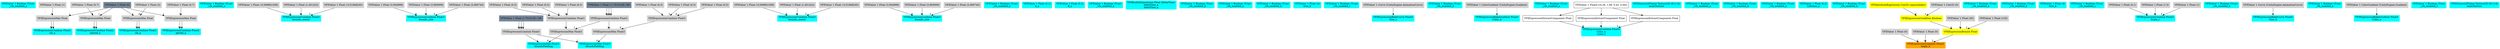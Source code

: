 digraph G {
node0 [shape="box" color="cyan" style="filled" label="VFXValue`1 Boolean (True)
_vfx_enabled_a"]
node1 [shape="box" color="cyan" style="filled" label="VFXExpressionCombine Float2
nb_a"]
node2 [shape="box" color="lightgray" style="filled" label="VFXExpressionMax Float"]
node3 [shape="box" color="lightgray" style="filled" label="VFXValue`1 Float (1)"]
node4 [shape="box" color="lightslategray" style="filled" label="VFXValue`1 Float (0)"]
node5 [shape="box" color="cyan" style="filled" label="VFXExpressionCombine Float2
period_a"]
node6 [shape="box" color="lightgray" style="filled" label="VFXExpressionMax Float"]
node7 [shape="box" color="lightgray" style="filled" label="VFXValue`1 Float (0,7)"]
node8 [shape="box" color="cyan" style="filled" label="VFXValue`1 Boolean (True)
_vfx_enabled_a"]
node9 [shape="box" color="cyan" style="filled" label="VFXExpressionCombine Float2
nb_a"]
node10 [shape="box" color="lightgray" style="filled" label="VFXExpressionMax Float"]
node11 [shape="box" color="lightgray" style="filled" label="VFXValue`1 Float (2)"]
node12 [shape="box" color="cyan" style="filled" label="VFXExpressionCombine Float2
period_a"]
node13 [shape="box" color="lightgray" style="filled" label="VFXExpressionMax Float"]
node14 [shape="box" color="lightgray" style="filled" label="VFXValue`1 Float (0,7)"]
node15 [shape="box" color="cyan" style="filled" label="VFXExpressionCombine Float3
bounds_center"]
node16 [shape="box" color="lightgray" style="filled" label="VFXValue`1 Float (-0,008661509)"]
node17 [shape="box" color="lightgray" style="filled" label="VFXValue`1 Float (1,401422)"]
node18 [shape="box" color="lightgray" style="filled" label="VFXValue`1 Float (-0,01848245)"]
node19 [shape="box" color="cyan" style="filled" label="VFXExpressionCombine Float3
bounds_size"]
node20 [shape="box" color="lightgray" style="filled" label="VFXValue`1 Float (3,004998)"]
node21 [shape="box" color="lightgray" style="filled" label="VFXValue`1 Float (3,960069)"]
node22 [shape="box" color="lightgray" style="filled" label="VFXValue`1 Float (3,060745)"]
node23 [shape="box" color="cyan" style="filled" label="VFXExpressionMin Float3
boundsPadding"]
node24 [shape="box" color="lightgray" style="filled" label="VFXExpressionMax Float3"]
node25 [shape="box" color="lightgray" style="filled" label="VFXExpressionCombine Float3"]
node26 [shape="box" color="lightgray" style="filled" label="VFXValue`1 Float (0,5)"]
node27 [shape="box" color="lightgray" style="filled" label="VFXValue`1 Float (0,5)"]
node28 [shape="box" color="lightgray" style="filled" label="VFXValue`1 Float (0,5)"]
node29 [shape="box" color="lightgray" style="filled" label="VFXExpressionCombine Float3"]
node30 [shape="box" color="lightslategray" style="filled" label="VFXValue`1 Float (-1,701412E+38)"]
node31 [shape="box" color="lightgray" style="filled" label="VFXExpressionCombine Float3"]
node32 [shape="box" color="lightslategray" style="filled" label="VFXValue`1 Float (1,701412E+38)"]
node33 [shape="box" color="cyan" style="filled" label="VFXExpressionCombine Float3
bounds_center"]
node34 [shape="box" color="lightgray" style="filled" label="VFXValue`1 Float (-0,008661509)"]
node35 [shape="box" color="lightgray" style="filled" label="VFXValue`1 Float (1,401422)"]
node36 [shape="box" color="lightgray" style="filled" label="VFXValue`1 Float (-0,01848245)"]
node37 [shape="box" color="cyan" style="filled" label="VFXExpressionCombine Float3
bounds_size"]
node38 [shape="box" color="lightgray" style="filled" label="VFXValue`1 Float (3,004998)"]
node39 [shape="box" color="lightgray" style="filled" label="VFXValue`1 Float (3,960069)"]
node40 [shape="box" color="lightgray" style="filled" label="VFXValue`1 Float (3,060745)"]
node41 [shape="box" color="cyan" style="filled" label="VFXExpressionMin Float3
boundsPadding"]
node42 [shape="box" color="lightgray" style="filled" label="VFXExpressionMax Float3"]
node43 [shape="box" color="lightgray" style="filled" label="VFXExpressionCombine Float3"]
node44 [shape="box" color="lightgray" style="filled" label="VFXValue`1 Float (0,5)"]
node45 [shape="box" color="lightgray" style="filled" label="VFXValue`1 Float (0,5)"]
node46 [shape="box" color="lightgray" style="filled" label="VFXValue`1 Float (0,5)"]
node47 [shape="box" color="cyan" style="filled" label="VFXValue`1 Boolean (True)
_vfx_enabled_a"]
node48 [shape="box" color="cyan" style="filled" label="VFXValue`1 Float (0,1)
A_a"]
node49 [shape="box" color="cyan" style="filled" label="VFXValue`1 Float (0,2)
B_a"]
node50 [shape="box" color="cyan" style="filled" label="VFXValue`1 Boolean (True)
_vfx_enabled_a"]
node51 [shape="box" color="cyan" style="filled" label="VFXBuiltInExpression Float (DeltaTime)
deltaTime_a
deltaTime_a"]
node52 [shape="box" color="cyan" style="filled" label="VFXValue`1 Boolean (True)
_vfx_enabled_b"]
node53 [shape="box" color="cyan" style="filled" label="VFXValue`1 Boolean (True)
_vfx_enabled_a"]
node54 [shape="box" color="cyan" style="filled" label="VFXValue`1 Boolean (True)
_vfx_enabled_b"]
node55 [shape="box" color="cyan" style="filled" label="VFXValue`1 Float (4)
Size_b"]
node56 [shape="box" color="cyan" style="filled" label="VFXValue`1 Boolean (True)
_vfx_enabled_c"]
node57 [shape="box" color="cyan" style="filled" label="VFXExpressionBakeCurve Float4
Size_c"]
node58 [shape="box" color="lightgray" style="filled" label="VFXValue`1 Curve (UnityEngine.AnimationCurve)"]
node59 [shape="box" color="cyan" style="filled" label="VFXValue`1 Boolean (True)
_vfx_enabled_d"]
node60 [shape="box" color="cyan" style="filled" label="VFXExpressionBakeGradient Float3
Color_d"]
node61 [shape="box" color="lightgray" style="filled" label="VFXValue`1 ColorGradient (UnityEngine.Gradient)"]
node62 [shape="box" color="cyan" style="filled" label="VFXValue`1 Boolean (True)
_vfx_enabled_e"]
node63 [shape="box" color="cyan" style="filled" label="VFXExpressionCombine Float3
Color_e
Color_f"]
node64 [shape="box" label="VFXExpressionExtractComponent Float"]
node65 [shape="box" label="VFXValue`1 Float4 ((4.28, 1.99, 0.42, 0.00))"]
node66 [shape="box" label="VFXExpressionExtractComponent Float"]
node67 [shape="box" label="VFXExpressionExtractComponent Float"]
node68 [shape="box" color="cyan" style="filled" label="VFXTexture2DValue Texture2D (81114)
mainTexture"]
node69 [shape="box" color="cyan" style="filled" label="VFXValue`1 Boolean (True)
_vfx_enabled_a"]
node70 [shape="box" color="cyan" style="filled" label="VFXValue`1 Boolean (True)
_vfx_enabled_b"]
node71 [shape="box" color="cyan" style="filled" label="VFXValue`1 Boolean (True)
_vfx_enabled_a"]
node72 [shape="box" color="cyan" style="filled" label="VFXValue`1 Float (0,2)
Lifetime_a"]
node73 [shape="box" color="cyan" style="filled" label="VFXValue`1 Boolean (True)
_vfx_enabled_b"]
node74 [shape="box" color="orange" style="filled" label="VFXExpressionCombine Float3
Angle_b"]
node75 [shape="box" color="lightgray" style="filled" label="VFXValue`1 Float (0)"]
node76 [shape="box" color="lightgray" style="filled" label="VFXValue`1 Float (0)"]
node77 [shape="box" color="yellow" style="filled" label="VFXExpressionBranch Float"]
node78 [shape="box" color="yellow" style="filled" label="VFXExpressionCondition Boolean"]
node79 [shape="box" color="yellow" style="filled" label="VFXAttributeExpression Uint32 (spawnIndex)"]
node80 [shape="box" color="lightgray" style="filled" label="VFXValue`1 Uint32 (0)"]
node81 [shape="box" color="lightgray" style="filled" label="VFXValue`1 Float (45)"]
node82 [shape="box" color="lightgray" style="filled" label="VFXValue`1 Float (135)"]
node83 [shape="box" color="cyan" style="filled" label="VFXValue`1 Boolean (True)
_vfx_enabled_a"]
node84 [shape="box" color="cyan" style="filled" label="VFXValue`1 Boolean (True)
_vfx_enabled_b"]
node85 [shape="box" color="cyan" style="filled" label="VFXValue`1 Float (4)
Size_b"]
node86 [shape="box" color="cyan" style="filled" label="VFXValue`1 Boolean (True)
_vfx_enabled_c"]
node87 [shape="box" color="cyan" style="filled" label="VFXExpressionCombine Float3
Scale_c"]
node88 [shape="box" color="lightgray" style="filled" label="VFXValue`1 Float (0,1)"]
node89 [shape="box" color="lightgray" style="filled" label="VFXValue`1 Float (1,5)"]
node90 [shape="box" color="lightgray" style="filled" label="VFXValue`1 Float (1)"]
node91 [shape="box" color="cyan" style="filled" label="VFXValue`1 Boolean (True)
_vfx_enabled_d"]
node92 [shape="box" color="cyan" style="filled" label="VFXExpressionBakeCurve Float4
Size_d"]
node93 [shape="box" color="lightgray" style="filled" label="VFXValue`1 Curve (UnityEngine.AnimationCurve)"]
node94 [shape="box" color="cyan" style="filled" label="VFXValue`1 Boolean (True)
_vfx_enabled_e"]
node95 [shape="box" color="cyan" style="filled" label="VFXExpressionBakeGradient Float3
Color_e"]
node96 [shape="box" color="lightgray" style="filled" label="VFXValue`1 ColorGradient (UnityEngine.Gradient)"]
node97 [shape="box" color="cyan" style="filled" label="VFXValue`1 Boolean (True)
_vfx_enabled_f"]
node98 [shape="box" color="cyan" style="filled" label="VFXTexture2DValue Texture2D (81114)
mainTexture"]
node2 -> node1 [headlabel="0"]
node2 -> node1 [headlabel="1"]
node3 -> node2 [headlabel="0"]
node4 -> node2 [headlabel="1"]
node6 -> node5 [headlabel="0"]
node6 -> node5 [headlabel="1"]
node7 -> node6 [headlabel="0"]
node4 -> node6 [headlabel="1"]
node10 -> node9 [headlabel="0"]
node10 -> node9 [headlabel="1"]
node11 -> node10 [headlabel="0"]
node4 -> node10 [headlabel="1"]
node13 -> node12 [headlabel="0"]
node13 -> node12 [headlabel="1"]
node14 -> node13 [headlabel="0"]
node4 -> node13 [headlabel="1"]
node16 -> node15 [headlabel="0"]
node17 -> node15 [headlabel="1"]
node18 -> node15 [headlabel="2"]
node20 -> node19 [headlabel="0"]
node21 -> node19 [headlabel="1"]
node22 -> node19 [headlabel="2"]
node24 -> node23 [headlabel="0"]
node31 -> node23 [headlabel="1"]
node25 -> node24 [headlabel="0"]
node29 -> node24 [headlabel="1"]
node26 -> node25 [headlabel="0"]
node27 -> node25 [headlabel="1"]
node28 -> node25 [headlabel="2"]
node30 -> node29 [headlabel="0"]
node30 -> node29 [headlabel="1"]
node30 -> node29 [headlabel="2"]
node32 -> node31 [headlabel="0"]
node32 -> node31 [headlabel="1"]
node32 -> node31 [headlabel="2"]
node34 -> node33 [headlabel="0"]
node35 -> node33 [headlabel="1"]
node36 -> node33 [headlabel="2"]
node38 -> node37 [headlabel="0"]
node39 -> node37 [headlabel="1"]
node40 -> node37 [headlabel="2"]
node42 -> node41 [headlabel="0"]
node31 -> node41 [headlabel="1"]
node43 -> node42 [headlabel="0"]
node29 -> node42 [headlabel="1"]
node44 -> node43 [headlabel="0"]
node45 -> node43 [headlabel="1"]
node46 -> node43 [headlabel="2"]
node58 -> node57 
node61 -> node60 
node64 -> node63 [headlabel="0"]
node66 -> node63 [headlabel="1"]
node67 -> node63 [headlabel="2"]
node65 -> node64 
node65 -> node66 
node65 -> node67 
node75 -> node74 [headlabel="0"]
node76 -> node74 [headlabel="1"]
node77 -> node74 [headlabel="2"]
node78 -> node77 [headlabel="0"]
node81 -> node77 [headlabel="1"]
node82 -> node77 [headlabel="2"]
node79 -> node78 [headlabel="0"]
node80 -> node78 [headlabel="1"]
node88 -> node87 [headlabel="0"]
node89 -> node87 [headlabel="1"]
node90 -> node87 [headlabel="2"]
node93 -> node92 
node96 -> node95 
}
